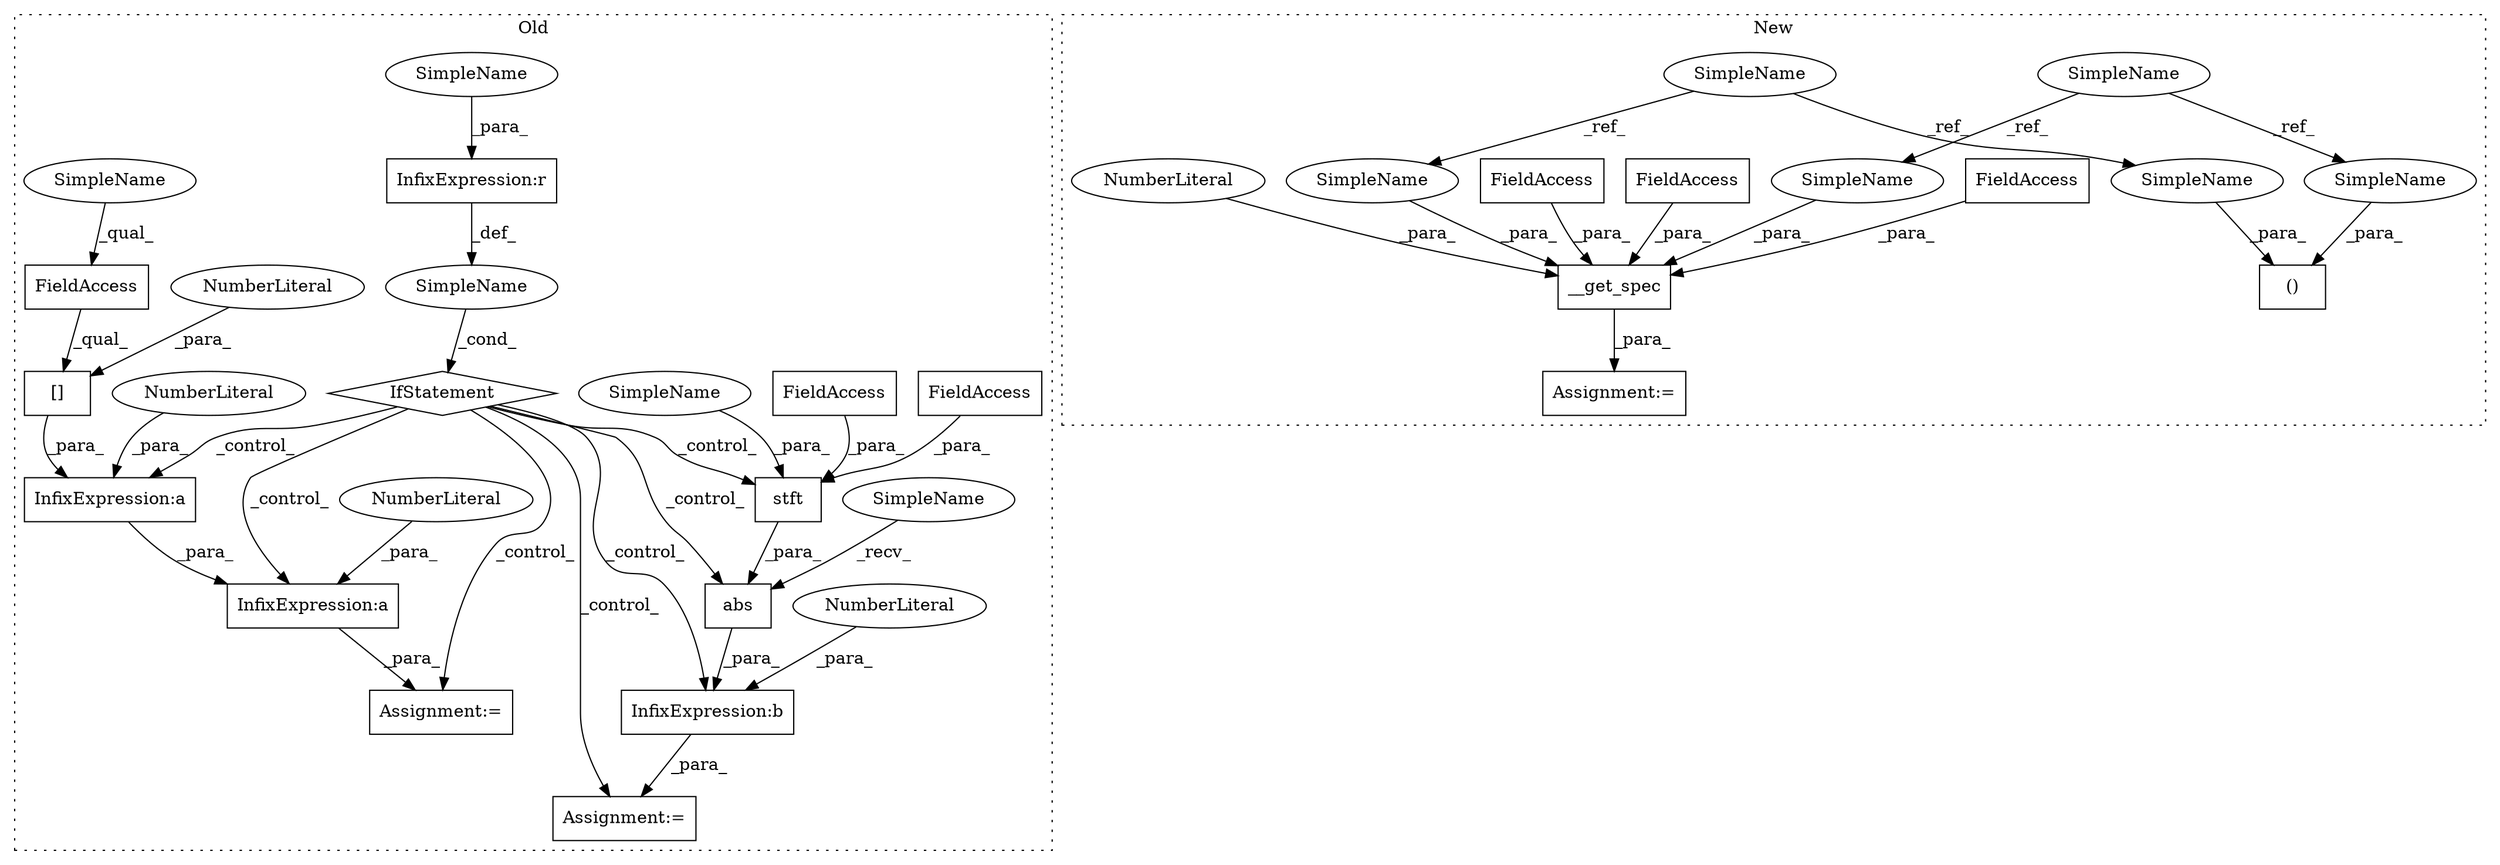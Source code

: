 digraph G {
subgraph cluster0 {
2 [label="abs" a="32" s="6150,6178" l="4,1" shape="box"];
3 [label="SimpleName" a="42" s="" l="" shape="ellipse"];
4 [label="stft" a="32" s="6154,6177" l="5,1" shape="box"];
5 [label="InfixExpression:a" a="27" s="6229" l="3" shape="box"];
6 [label="InfixExpression:a" a="27" s="6224" l="3" shape="box"];
7 [label="[]" a="2" s="6214,6223" l="8,1" shape="box"];
8 [label="InfixExpression:r" a="27" s="6123" l="4" shape="box"];
9 [label="NumberLiteral" a="34" s="6222" l="1" shape="ellipse"];
10 [label="NumberLiteral" a="34" s="6232" l="1" shape="ellipse"];
11 [label="NumberLiteral" a="34" s="6227" l="1" shape="ellipse"];
13 [label="FieldAccess" a="22" s="6214" l="7" shape="box"];
15 [label="FieldAccess" a="22" s="6167" l="10" shape="box"];
16 [label="FieldAccess" a="22" s="6159" l="1" shape="box"];
21 [label="IfStatement" a="25" s="6118,6131" l="4,2" shape="diamond"];
22 [label="Assignment:=" a="7" s="6142" l="1" shape="box"];
23 [label="Assignment:=" a="7" s="6211" l="1" shape="box"];
26 [label="InfixExpression:b" a="27" s="6179" l="3" shape="box"];
27 [label="NumberLiteral" a="34" s="6182" l="1" shape="ellipse"];
30 [label="SimpleName" a="42" s="6144" l="5" shape="ellipse"];
31 [label="SimpleName" a="42" s="6122" l="1" shape="ellipse"];
32 [label="SimpleName" a="42" s="6214" l="1" shape="ellipse"];
35 [label="SimpleName" a="42" s="6161" l="5" shape="ellipse"];
label = "Old";
style="dotted";
}
subgraph cluster1 {
1 [label="__get_spec" a="32" s="6001,6037" l="11,1" shape="box"];
12 [label="SimpleName" a="42" s="5830" l="1" shape="ellipse"];
14 [label="()" a="106" s="5980" l="19" shape="box"];
17 [label="FieldAccess" a="22" s="6012" l="1" shape="box"];
18 [label="FieldAccess" a="22" s="6014" l="2" shape="box"];
19 [label="FieldAccess" a="22" s="6025" l="10" shape="box"];
20 [label="SimpleName" a="42" s="5947" l="5" shape="ellipse"];
24 [label="Assignment:=" a="7" s="5999" l="2" shape="box"];
25 [label="NumberLiteral" a="34" s="6036" l="1" shape="ellipse"];
28 [label="SimpleName" a="42" s="6017" l="1" shape="ellipse"];
29 [label="SimpleName" a="42" s="5980" l="1" shape="ellipse"];
33 [label="SimpleName" a="42" s="5994" l="5" shape="ellipse"];
34 [label="SimpleName" a="42" s="6019" l="5" shape="ellipse"];
label = "New";
style="dotted";
}
1 -> 24 [label="_para_"];
2 -> 26 [label="_para_"];
3 -> 21 [label="_cond_"];
4 -> 2 [label="_para_"];
5 -> 23 [label="_para_"];
6 -> 5 [label="_para_"];
7 -> 6 [label="_para_"];
8 -> 3 [label="_def_"];
9 -> 7 [label="_para_"];
10 -> 5 [label="_para_"];
11 -> 6 [label="_para_"];
12 -> 28 [label="_ref_"];
12 -> 29 [label="_ref_"];
13 -> 7 [label="_qual_"];
15 -> 4 [label="_para_"];
16 -> 4 [label="_para_"];
17 -> 1 [label="_para_"];
18 -> 1 [label="_para_"];
19 -> 1 [label="_para_"];
20 -> 34 [label="_ref_"];
20 -> 33 [label="_ref_"];
21 -> 5 [label="_control_"];
21 -> 26 [label="_control_"];
21 -> 4 [label="_control_"];
21 -> 2 [label="_control_"];
21 -> 22 [label="_control_"];
21 -> 23 [label="_control_"];
21 -> 6 [label="_control_"];
25 -> 1 [label="_para_"];
26 -> 22 [label="_para_"];
27 -> 26 [label="_para_"];
28 -> 1 [label="_para_"];
29 -> 14 [label="_para_"];
30 -> 2 [label="_recv_"];
31 -> 8 [label="_para_"];
32 -> 13 [label="_qual_"];
33 -> 14 [label="_para_"];
34 -> 1 [label="_para_"];
35 -> 4 [label="_para_"];
}